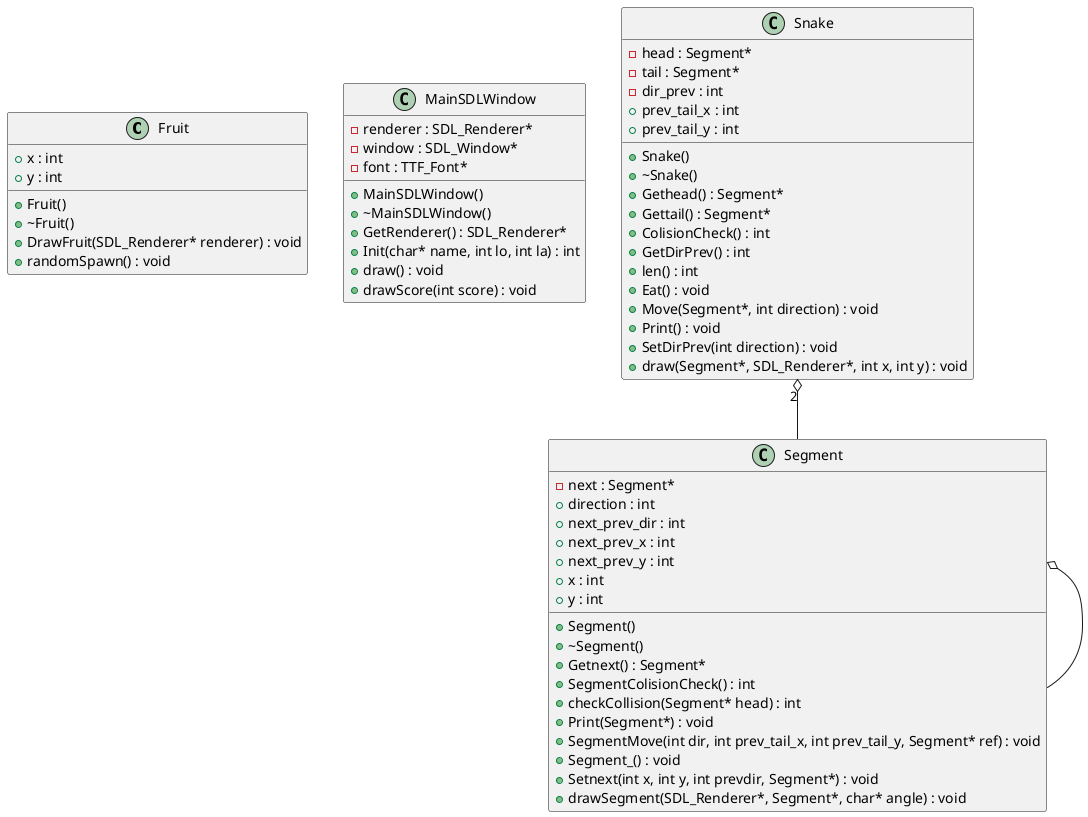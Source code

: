 @startuml





/' Objects '/

class Fruit {
	+Fruit()
	+~Fruit()
	+x : int
	+y : int
	+DrawFruit(SDL_Renderer* renderer) : void
	+randomSpawn() : void
}


class MainSDLWindow {
	+MainSDLWindow()
	+~MainSDLWindow()
	+GetRenderer() : SDL_Renderer*
	-renderer : SDL_Renderer*
	-window : SDL_Window*
	-font : TTF_Font*
	+Init(char* name, int lo, int la) : int
	+draw() : void
	+drawScore(int score) : void
}


class Segment {
	+Segment()
	+~Segment()
	+Getnext() : Segment*
	-next : Segment*
	+SegmentColisionCheck() : int
	+checkCollision(Segment* head) : int
	+direction : int
	+next_prev_dir : int
	+next_prev_x : int
	+next_prev_y : int
	+x : int
	+y : int
	+Print(Segment*) : void
	+SegmentMove(int dir, int prev_tail_x, int prev_tail_y, Segment* ref) : void
	+Segment_() : void
	+Setnext(int x, int y, int prevdir, Segment*) : void
	+drawSegment(SDL_Renderer*, Segment*, char* angle) : void
}


class Snake {
	+Snake()
	+~Snake()
	+Gethead() : Segment*
	+Gettail() : Segment*
	-head : Segment*
	-tail : Segment*
	+ColisionCheck() : int
	+GetDirPrev() : int
	-dir_prev : int
	+len() : int
	+prev_tail_x : int
	+prev_tail_y : int
	+Eat() : void
	+Move(Segment*, int direction) : void
	+Print() : void
	+SetDirPrev(int direction) : void
	+draw(Segment*, SDL_Renderer*, int x, int y) : void
}





/' Inheritance relationships '/




/' Aggregation relationships '/

.Segment o-- .Segment


.Snake "2" o-- .Segment






/' Nested objects '/



@enduml

